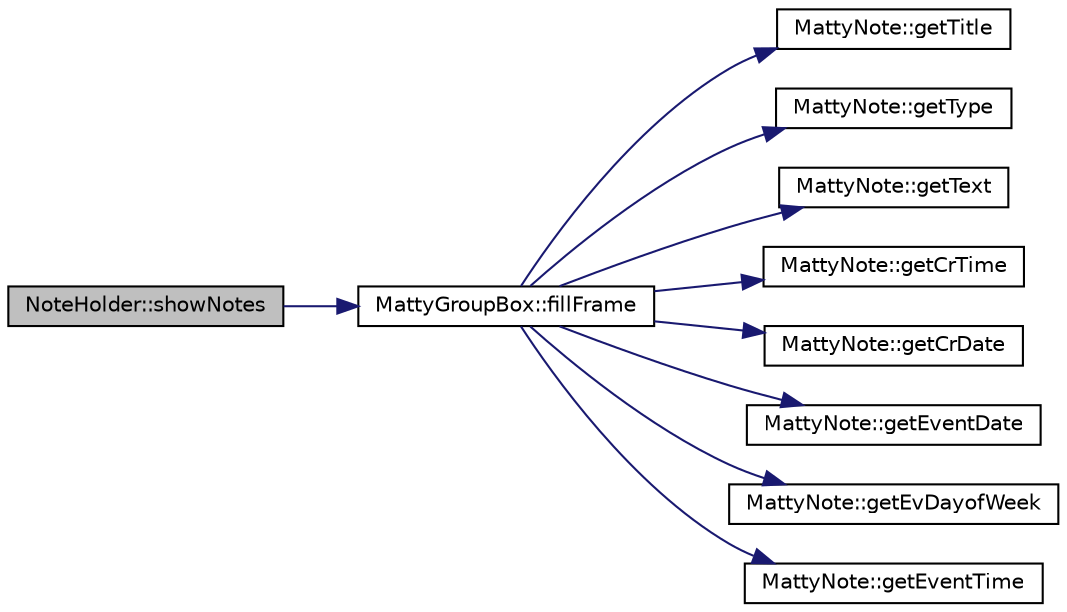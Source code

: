 digraph "NoteHolder::showNotes"
{
  edge [fontname="Helvetica",fontsize="10",labelfontname="Helvetica",labelfontsize="10"];
  node [fontname="Helvetica",fontsize="10",shape=record];
  rankdir="LR";
  Node4 [label="NoteHolder::showNotes",height=0.2,width=0.4,color="black", fillcolor="grey75", style="filled", fontcolor="black"];
  Node4 -> Node5 [color="midnightblue",fontsize="10",style="solid",fontname="Helvetica"];
  Node5 [label="MattyGroupBox::fillFrame",height=0.2,width=0.4,color="black", fillcolor="white", style="filled",URL="$classMattyGroupBox.html#a4cbc1800e9ec63cdd0e064d3a3738b80"];
  Node5 -> Node6 [color="midnightblue",fontsize="10",style="solid",fontname="Helvetica"];
  Node6 [label="MattyNote::getTitle",height=0.2,width=0.4,color="black", fillcolor="white", style="filled",URL="$classMattyNote.html#acb4af77f4177a0b17f140d4b4421e32e"];
  Node5 -> Node7 [color="midnightblue",fontsize="10",style="solid",fontname="Helvetica"];
  Node7 [label="MattyNote::getType",height=0.2,width=0.4,color="black", fillcolor="white", style="filled",URL="$classMattyNote.html#ad07b65692d79cf25e5c9008e111bd999"];
  Node5 -> Node8 [color="midnightblue",fontsize="10",style="solid",fontname="Helvetica"];
  Node8 [label="MattyNote::getText",height=0.2,width=0.4,color="black", fillcolor="white", style="filled",URL="$classMattyNote.html#a9213ac15a09625f59a95ede1b1470308"];
  Node5 -> Node9 [color="midnightblue",fontsize="10",style="solid",fontname="Helvetica"];
  Node9 [label="MattyNote::getCrTime",height=0.2,width=0.4,color="black", fillcolor="white", style="filled",URL="$classMattyNote.html#a2acf19aded7d4b5c29db7af6b0c4b1f6"];
  Node5 -> Node10 [color="midnightblue",fontsize="10",style="solid",fontname="Helvetica"];
  Node10 [label="MattyNote::getCrDate",height=0.2,width=0.4,color="black", fillcolor="white", style="filled",URL="$classMattyNote.html#ade5ef053d6d9ba158d9842feadd39754"];
  Node5 -> Node11 [color="midnightblue",fontsize="10",style="solid",fontname="Helvetica"];
  Node11 [label="MattyNote::getEventDate",height=0.2,width=0.4,color="black", fillcolor="white", style="filled",URL="$classMattyNote.html#a8973578029ab29593061cca235ae84f9"];
  Node5 -> Node12 [color="midnightblue",fontsize="10",style="solid",fontname="Helvetica"];
  Node12 [label="MattyNote::getEvDayofWeek",height=0.2,width=0.4,color="black", fillcolor="white", style="filled",URL="$classMattyNote.html#ac6f675c525f027536fdcfda43f0a261e"];
  Node5 -> Node13 [color="midnightblue",fontsize="10",style="solid",fontname="Helvetica"];
  Node13 [label="MattyNote::getEventTime",height=0.2,width=0.4,color="black", fillcolor="white", style="filled",URL="$classMattyNote.html#a8c7f06ff44ce23f5a9ce6d2364732a24"];
}
